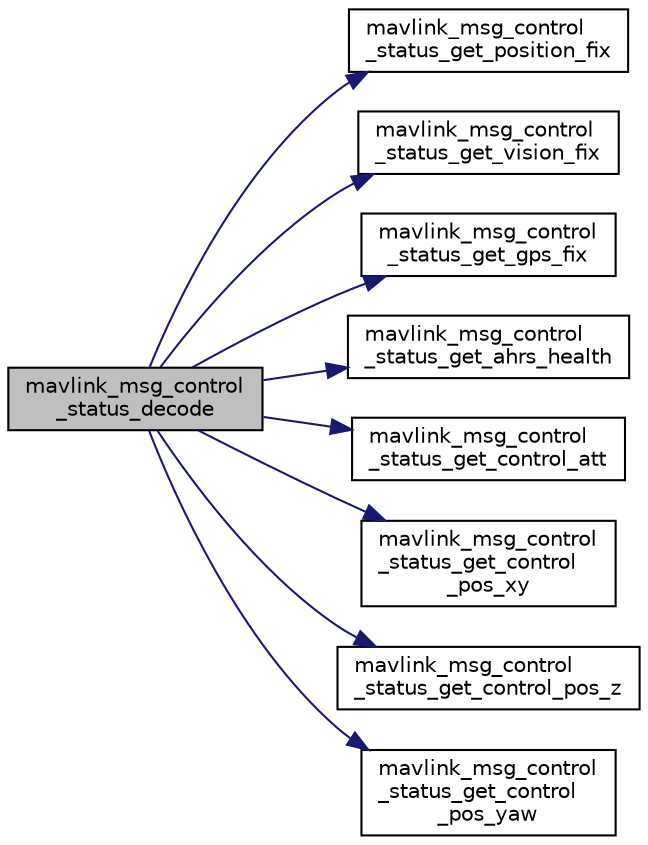 digraph "mavlink_msg_control_status_decode"
{
 // INTERACTIVE_SVG=YES
  edge [fontname="Helvetica",fontsize="10",labelfontname="Helvetica",labelfontsize="10"];
  node [fontname="Helvetica",fontsize="10",shape=record];
  rankdir="LR";
  Node1 [label="mavlink_msg_control\l_status_decode",height=0.2,width=0.4,color="black", fillcolor="grey75", style="filled" fontcolor="black"];
  Node1 -> Node2 [color="midnightblue",fontsize="10",style="solid",fontname="Helvetica"];
  Node2 [label="mavlink_msg_control\l_status_get_position_fix",height=0.2,width=0.4,color="black", fillcolor="white", style="filled",URL="$mavlink__msg__control__status_8h.html#a4d848314b5c7d74155394e4b72481bb8",tooltip="Send a control_status message. "];
  Node1 -> Node3 [color="midnightblue",fontsize="10",style="solid",fontname="Helvetica"];
  Node3 [label="mavlink_msg_control\l_status_get_vision_fix",height=0.2,width=0.4,color="black", fillcolor="white", style="filled",URL="$mavlink__msg__control__status_8h.html#aa2995d628cb0bd6942651beff9316f28",tooltip="Get field vision_fix from control_status message. "];
  Node1 -> Node4 [color="midnightblue",fontsize="10",style="solid",fontname="Helvetica"];
  Node4 [label="mavlink_msg_control\l_status_get_gps_fix",height=0.2,width=0.4,color="black", fillcolor="white", style="filled",URL="$mavlink__msg__control__status_8h.html#af805e893e67d0a08c023ae7286f42534",tooltip="Get field gps_fix from control_status message. "];
  Node1 -> Node5 [color="midnightblue",fontsize="10",style="solid",fontname="Helvetica"];
  Node5 [label="mavlink_msg_control\l_status_get_ahrs_health",height=0.2,width=0.4,color="black", fillcolor="white", style="filled",URL="$mavlink__msg__control__status_8h.html#aa5a31a46d3f4505257728ecd4f7590ff",tooltip="Get field ahrs_health from control_status message. "];
  Node1 -> Node6 [color="midnightblue",fontsize="10",style="solid",fontname="Helvetica"];
  Node6 [label="mavlink_msg_control\l_status_get_control_att",height=0.2,width=0.4,color="black", fillcolor="white", style="filled",URL="$mavlink__msg__control__status_8h.html#af1bba299c966a3ede07f758825358f0c",tooltip="Get field control_att from control_status message. "];
  Node1 -> Node7 [color="midnightblue",fontsize="10",style="solid",fontname="Helvetica"];
  Node7 [label="mavlink_msg_control\l_status_get_control\l_pos_xy",height=0.2,width=0.4,color="black", fillcolor="white", style="filled",URL="$mavlink__msg__control__status_8h.html#aa161b89a622a32f5a185a9abdc564c03",tooltip="Get field control_pos_xy from control_status message. "];
  Node1 -> Node8 [color="midnightblue",fontsize="10",style="solid",fontname="Helvetica"];
  Node8 [label="mavlink_msg_control\l_status_get_control_pos_z",height=0.2,width=0.4,color="black", fillcolor="white", style="filled",URL="$mavlink__msg__control__status_8h.html#ae9d1626540cbdc4f8e0013de6e83ee4a",tooltip="Get field control_pos_z from control_status message. "];
  Node1 -> Node9 [color="midnightblue",fontsize="10",style="solid",fontname="Helvetica"];
  Node9 [label="mavlink_msg_control\l_status_get_control\l_pos_yaw",height=0.2,width=0.4,color="black", fillcolor="white", style="filled",URL="$mavlink__msg__control__status_8h.html#abb5986c0b965eee8f8707338cdeeff2a",tooltip="Get field control_pos_yaw from control_status message. "];
}
